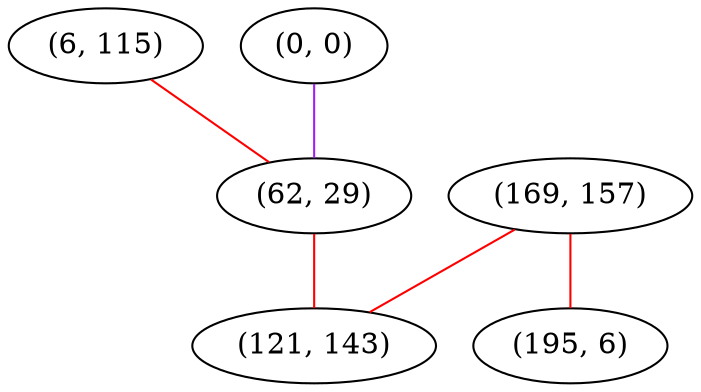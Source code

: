 graph "" {
"(6, 115)";
"(0, 0)";
"(62, 29)";
"(169, 157)";
"(195, 6)";
"(121, 143)";
"(6, 115)" -- "(62, 29)"  [color=red, key=0, weight=1];
"(0, 0)" -- "(62, 29)"  [color=purple, key=0, weight=4];
"(62, 29)" -- "(121, 143)"  [color=red, key=0, weight=1];
"(169, 157)" -- "(195, 6)"  [color=red, key=0, weight=1];
"(169, 157)" -- "(121, 143)"  [color=red, key=0, weight=1];
}
